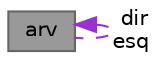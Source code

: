 digraph "arv"
{
 // LATEX_PDF_SIZE
  bgcolor="transparent";
  edge [fontname=Helvetica,fontsize=10,labelfontname=Helvetica,labelfontsize=10];
  node [fontname=Helvetica,fontsize=10,shape=box,height=0.2,width=0.4];
  Node1 [label="arv",height=0.2,width=0.4,color="gray40", fillcolor="grey60", style="filled", fontcolor="black",tooltip="Estrutura da Arvore que carega o peso do caractere e o próprio caractere para implementação do Algori..."];
  Node1 -> Node1 [dir="back",color="darkorchid3",style="dashed",label=" dir\nesq" ];
}
